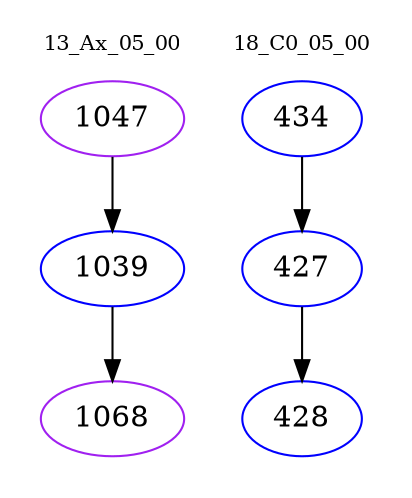 digraph{
subgraph cluster_0 {
color = white
label = "13_Ax_05_00";
fontsize=10;
T0_1047 [label="1047", color="purple"]
T0_1047 -> T0_1039 [color="black"]
T0_1039 [label="1039", color="blue"]
T0_1039 -> T0_1068 [color="black"]
T0_1068 [label="1068", color="purple"]
}
subgraph cluster_1 {
color = white
label = "18_C0_05_00";
fontsize=10;
T1_434 [label="434", color="blue"]
T1_434 -> T1_427 [color="black"]
T1_427 [label="427", color="blue"]
T1_427 -> T1_428 [color="black"]
T1_428 [label="428", color="blue"]
}
}
